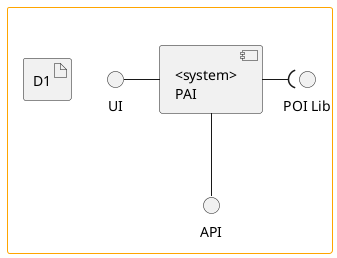 @startuml

skinparam rectangle {
  BorderColor Orange
  BackgroundColor White
}

rectangle " " as SystemBox {

  artifact "D1" as D1

  component "<system>\nPAI" as PAI {
  }

  interface "UI" as UI
  interface "API" as API
  interface "POI Lib" as POI

  UI -right- PAI
  API -up- PAI
  PAI -( POI
}

@enduml
